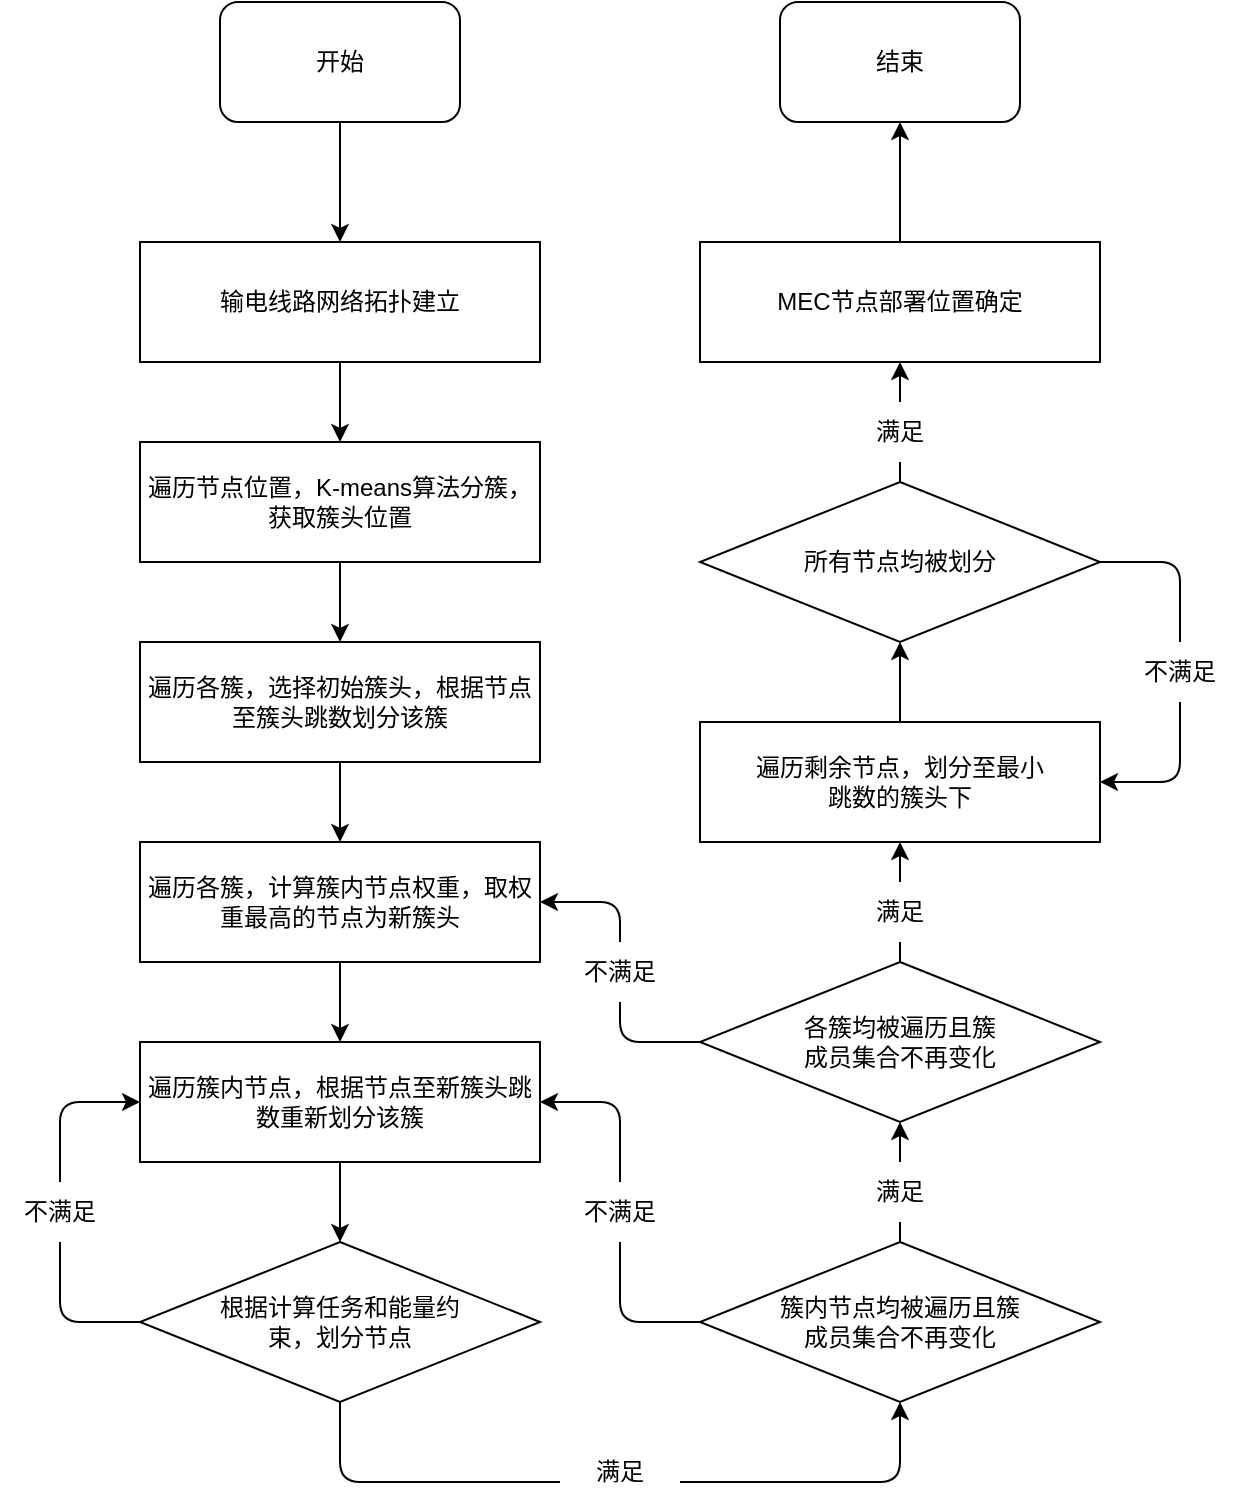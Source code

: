 <mxfile>
    <diagram id="BrFmhkN3sppqKfnfTWn7" name="第 1 页">
        <mxGraphModel dx="765" dy="455" grid="1" gridSize="10" guides="1" tooltips="1" connect="1" arrows="1" fold="1" page="1" pageScale="1" pageWidth="1169" pageHeight="827" background="#FFFFFF" math="0" shadow="0">
            <root>
                <mxCell id="0"/>
                <mxCell id="1" parent="0"/>
                <mxCell id="8" value="" style="edgeStyle=none;html=1;fontColor=#000000;strokeColor=#000000;" edge="1" parent="1" source="2" target="7">
                    <mxGeometry relative="1" as="geometry"/>
                </mxCell>
                <mxCell id="2" value="开始" style="rounded=1;whiteSpace=wrap;html=1;strokeColor=#000000;fontColor=#000000;fillColor=#FFFFFF;" vertex="1" parent="1">
                    <mxGeometry x="400" width="120" height="60" as="geometry"/>
                </mxCell>
                <mxCell id="12" style="edgeStyle=none;html=1;exitX=0.5;exitY=1;exitDx=0;exitDy=0;entryX=0.5;entryY=0;entryDx=0;entryDy=0;fontColor=#000000;strokeColor=#000000;" edge="1" parent="1" source="7" target="11">
                    <mxGeometry relative="1" as="geometry"/>
                </mxCell>
                <mxCell id="7" value="输电线路网络拓扑建立" style="rounded=0;whiteSpace=wrap;html=1;strokeColor=#000000;fontColor=#000000;fillColor=#FFFFFF;" vertex="1" parent="1">
                    <mxGeometry x="360" y="120" width="200" height="60" as="geometry"/>
                </mxCell>
                <mxCell id="14" style="edgeStyle=none;html=1;exitX=0.5;exitY=1;exitDx=0;exitDy=0;entryX=0.5;entryY=0;entryDx=0;entryDy=0;fontColor=#000000;strokeColor=#000000;" edge="1" parent="1" source="11" target="13">
                    <mxGeometry relative="1" as="geometry"/>
                </mxCell>
                <mxCell id="11" value="遍历节点位置，K-means算法分簇，获取簇头位置" style="rounded=0;whiteSpace=wrap;html=1;strokeColor=#000000;fontColor=#000000;fillColor=#FFFFFF;" vertex="1" parent="1">
                    <mxGeometry x="360" y="220" width="200" height="60" as="geometry"/>
                </mxCell>
                <mxCell id="16" style="edgeStyle=none;html=1;entryX=0.5;entryY=0;entryDx=0;entryDy=0;fontColor=#000000;strokeColor=#000000;" edge="1" parent="1" source="13" target="15">
                    <mxGeometry relative="1" as="geometry"/>
                </mxCell>
                <mxCell id="13" value="遍历各簇，选择初始簇头，根据节点至簇头跳数划分该簇&lt;span style=&quot;font-family: monospace; font-size: 0px;&quot;&gt;%3CmxGraphModel%3E%3Croot%3E%3CmxCell%20id%3D%220%22%2F%3E%3CmxCell%20id%3D%221%22%20parent%3D%220%22%2F%3E%3CmxCell%20id%3D%222%22%20value%3D%22%E9%81%8D%E5%8E%86%E8%8A%82%E7%82%B9%E4%BD%8D%E7%BD%AE%EF%BC%8CK-means%E7%AE%97%E6%B3%95%E5%88%86%E7%B0%87%EF%BC%8C%E8%8E%B7%E5%8F%96%E7%B0%87%E5%A4%B4%22%20style%3D%22rounded%3D0%3BwhiteSpace%3Dwrap%3Bhtml%3D1%3B%22%20vertex%3D%221%22%20parent%3D%221%22%3E%3CmxGeometry%20x%3D%22360%22%20y%3D%22280%22%20width%3D%22200%22%20height%3D%2260%22%20as%3D%22geometry%22%2F%3E%3C%2FmxCell%3E%3C%2Froot%3E%3C%2FmxGraphModel%3E&lt;/span&gt;&lt;span style=&quot;font-family: monospace; font-size: 0px;&quot;&gt;%3CmxGraphModel%3E%3Croot%3E%3CmxCell%20id%3D%220%22%2F%3E%3CmxCell%20id%3D%221%22%20parent%3D%220%22%2F%3E%3CmxCell%20id%3D%222%22%20value%3D%22%E9%81%8D%E5%8E%86%E8%8A%82%E7%82%B9%E4%BD%8D%E7%BD%AE%EF%BC%8CK-means%E7%AE%97%E6%B3%95%E5%88%86%E7%B0%87%EF%BC%8C%E8%8E%B7%E5%8F%96%E7%B0%87%E5%A4%B4%22%20style%3D%22rounded%3D0%3BwhiteSpace%3Dwrap%3Bhtml%3D1%3B%22%20vertex%3D%221%22%20parent%3D%221%22%3E%3CmxGeometry%20x%3D%22360%22%20y%3D%22280%22%20width%3D%22200%22%20height%3D%2260%22%20as%3D%22geometry%22%2F%3E%3C%2FmxCell%3E%3C%2Froot%3E%3C%2FmxGraphModel%3E&lt;/span&gt;" style="rounded=0;whiteSpace=wrap;html=1;strokeColor=#000000;fontColor=#000000;fillColor=#FFFFFF;" vertex="1" parent="1">
                    <mxGeometry x="360" y="320" width="200" height="60" as="geometry"/>
                </mxCell>
                <mxCell id="18" style="edgeStyle=none;html=1;exitX=0.5;exitY=1;exitDx=0;exitDy=0;entryX=0.5;entryY=0;entryDx=0;entryDy=0;fontColor=#000000;strokeColor=#000000;" edge="1" parent="1" source="15" target="17">
                    <mxGeometry relative="1" as="geometry"/>
                </mxCell>
                <mxCell id="15" value="遍历各簇，计算簇内节点权重，取权重最高的节点为新簇头" style="rounded=0;whiteSpace=wrap;html=1;strokeColor=#000000;fontColor=#000000;fillColor=#FFFFFF;" vertex="1" parent="1">
                    <mxGeometry x="360" y="420" width="200" height="60" as="geometry"/>
                </mxCell>
                <mxCell id="20" style="edgeStyle=none;html=1;entryX=0.5;entryY=0;entryDx=0;entryDy=0;fontColor=#000000;strokeColor=#000000;" edge="1" parent="1" source="17" target="21">
                    <mxGeometry relative="1" as="geometry">
                        <mxPoint x="460" y="720" as="targetPoint"/>
                    </mxGeometry>
                </mxCell>
                <mxCell id="17" value="遍历簇内节点，根据节点至新簇头跳数重新划分该簇" style="rounded=0;whiteSpace=wrap;html=1;strokeColor=#000000;fontColor=#000000;fillColor=#FFFFFF;" vertex="1" parent="1">
                    <mxGeometry x="360" y="520" width="200" height="60" as="geometry"/>
                </mxCell>
                <mxCell id="23" style="edgeStyle=none;html=1;exitX=0;exitY=0.5;exitDx=0;exitDy=0;entryX=0;entryY=0.5;entryDx=0;entryDy=0;fontColor=#000000;strokeColor=#000000;" edge="1" parent="1" source="21" target="17">
                    <mxGeometry relative="1" as="geometry">
                        <Array as="points">
                            <mxPoint x="320" y="660"/>
                            <mxPoint x="320" y="550"/>
                        </Array>
                    </mxGeometry>
                </mxCell>
                <mxCell id="28" style="edgeStyle=none;html=1;fontColor=#000000;strokeColor=#000000;entryX=0.5;entryY=1;entryDx=0;entryDy=0;exitX=0.5;exitY=1;exitDx=0;exitDy=0;" edge="1" parent="1" source="21" target="24">
                    <mxGeometry relative="1" as="geometry">
                        <mxPoint x="740" y="800.294" as="targetPoint"/>
                        <mxPoint x="430" y="740" as="sourcePoint"/>
                        <Array as="points">
                            <mxPoint x="460" y="740"/>
                            <mxPoint x="740" y="740"/>
                        </Array>
                    </mxGeometry>
                </mxCell>
                <mxCell id="21" value="&lt;span&gt;根据计算任务和能量约&lt;br&gt;束，划分节点&lt;/span&gt;" style="rhombus;whiteSpace=wrap;html=1;strokeColor=#000000;fontColor=#000000;fillColor=#FFFFFF;" vertex="1" parent="1">
                    <mxGeometry x="360" y="620" width="200" height="80" as="geometry"/>
                </mxCell>
                <mxCell id="26" style="edgeStyle=none;html=1;exitX=0.5;exitY=0;exitDx=0;exitDy=0;entryX=0.5;entryY=1;entryDx=0;entryDy=0;fontColor=#000000;strokeColor=#000000;startArrow=none;" edge="1" parent="1" source="45" target="25">
                    <mxGeometry relative="1" as="geometry"/>
                </mxCell>
                <mxCell id="29" style="edgeStyle=none;html=1;exitX=0;exitY=0.5;exitDx=0;exitDy=0;entryX=1;entryY=0.5;entryDx=0;entryDy=0;fontColor=#000000;strokeColor=#000000;" edge="1" parent="1" source="24" target="17">
                    <mxGeometry relative="1" as="geometry">
                        <Array as="points">
                            <mxPoint x="600" y="660"/>
                            <mxPoint x="600" y="550"/>
                        </Array>
                    </mxGeometry>
                </mxCell>
                <mxCell id="24" value="簇内节点均被遍历且簇&lt;br&gt;成员集合不再变化" style="rhombus;whiteSpace=wrap;html=1;strokeColor=#000000;fontColor=#000000;fillColor=#FFFFFF;" vertex="1" parent="1">
                    <mxGeometry x="640" y="620" width="200" height="80" as="geometry"/>
                </mxCell>
                <mxCell id="27" style="edgeStyle=none;html=1;exitX=0;exitY=0.5;exitDx=0;exitDy=0;entryX=1;entryY=0.5;entryDx=0;entryDy=0;fontColor=#000000;strokeColor=#000000;" edge="1" parent="1" source="25" target="15">
                    <mxGeometry relative="1" as="geometry">
                        <Array as="points">
                            <mxPoint x="600" y="520"/>
                            <mxPoint x="600" y="450"/>
                        </Array>
                    </mxGeometry>
                </mxCell>
                <mxCell id="50" style="edgeStyle=none;html=1;exitX=0.5;exitY=0;exitDx=0;exitDy=0;entryX=0.5;entryY=1;entryDx=0;entryDy=0;fontColor=#000000;strokeColor=#000000;" edge="1" parent="1" source="25" target="49">
                    <mxGeometry relative="1" as="geometry"/>
                </mxCell>
                <mxCell id="25" value="各簇均被遍历且簇&lt;br&gt;成员集合不再变化" style="rhombus;whiteSpace=wrap;html=1;strokeColor=#000000;fontColor=#000000;fillColor=#FFFFFF;" vertex="1" parent="1">
                    <mxGeometry x="640" y="480" width="200" height="80" as="geometry"/>
                </mxCell>
                <mxCell id="30" value="不满足" style="text;html=1;align=center;verticalAlign=middle;whiteSpace=wrap;rounded=0;strokeColor=none;fontColor=#000000;fillColor=#FFFFFF;" vertex="1" parent="1">
                    <mxGeometry x="290" y="590" width="60" height="30" as="geometry"/>
                </mxCell>
                <mxCell id="33" value="满足" style="text;html=1;align=center;verticalAlign=middle;whiteSpace=wrap;rounded=0;strokeColor=none;fontColor=#000000;fillColor=#FFFFFF;" vertex="1" parent="1">
                    <mxGeometry x="570" y="720" width="60" height="30" as="geometry"/>
                </mxCell>
                <mxCell id="37" value="不满足" style="text;html=1;align=center;verticalAlign=middle;whiteSpace=wrap;rounded=0;strokeColor=none;fontColor=#000000;fillColor=#FFFFFF;" vertex="1" parent="1">
                    <mxGeometry x="570" y="590" width="60" height="30" as="geometry"/>
                </mxCell>
                <mxCell id="38" value="不满足" style="text;html=1;align=center;verticalAlign=middle;whiteSpace=wrap;rounded=0;strokeColor=none;fontColor=#000000;fillColor=#FFFFFF;" vertex="1" parent="1">
                    <mxGeometry x="570" y="470" width="60" height="30" as="geometry"/>
                </mxCell>
                <mxCell id="45" value="满足" style="text;html=1;align=center;verticalAlign=middle;whiteSpace=wrap;rounded=0;strokeColor=none;fontColor=#000000;fillColor=#FFFFFF;" vertex="1" parent="1">
                    <mxGeometry x="710" y="580" width="60" height="30" as="geometry"/>
                </mxCell>
                <mxCell id="46" value="" style="edgeStyle=none;html=1;exitX=0.5;exitY=0;exitDx=0;exitDy=0;entryX=0.5;entryY=1;entryDx=0;entryDy=0;fontColor=#000000;strokeColor=#000000;endArrow=none;" edge="1" parent="1" source="24" target="45">
                    <mxGeometry relative="1" as="geometry">
                        <mxPoint x="740" y="610" as="sourcePoint"/>
                        <mxPoint x="740" y="560" as="targetPoint"/>
                    </mxGeometry>
                </mxCell>
                <mxCell id="53" style="edgeStyle=none;html=1;entryX=0.5;entryY=1;entryDx=0;entryDy=0;fontColor=#000000;strokeColor=#000000;" edge="1" parent="1" source="49" target="52">
                    <mxGeometry relative="1" as="geometry"/>
                </mxCell>
                <mxCell id="49" value="遍历剩余节点，划分至最小&lt;br&gt;跳数的簇头下" style="rounded=0;whiteSpace=wrap;html=1;strokeColor=#000000;fontColor=#000000;fillColor=#FFFFFF;" vertex="1" parent="1">
                    <mxGeometry x="640" y="360" width="200" height="60" as="geometry"/>
                </mxCell>
                <mxCell id="51" value="满足" style="text;html=1;align=center;verticalAlign=middle;whiteSpace=wrap;rounded=0;strokeColor=none;fontColor=#000000;fillColor=#FFFFFF;" vertex="1" parent="1">
                    <mxGeometry x="710" y="440" width="60" height="30" as="geometry"/>
                </mxCell>
                <mxCell id="55" style="edgeStyle=none;html=1;exitX=1;exitY=0.5;exitDx=0;exitDy=0;entryX=1;entryY=0.5;entryDx=0;entryDy=0;fontColor=#000000;strokeColor=#000000;" edge="1" parent="1" source="52" target="49">
                    <mxGeometry relative="1" as="geometry">
                        <Array as="points">
                            <mxPoint x="880" y="280"/>
                            <mxPoint x="880" y="390"/>
                        </Array>
                    </mxGeometry>
                </mxCell>
                <mxCell id="63" style="edgeStyle=none;html=1;exitX=0.5;exitY=0;exitDx=0;exitDy=0;entryX=0.5;entryY=1;entryDx=0;entryDy=0;fontColor=#000000;strokeColor=#000000;" edge="1" parent="1" source="52" target="59">
                    <mxGeometry relative="1" as="geometry"/>
                </mxCell>
                <mxCell id="52" value="所有节点均被划分" style="rhombus;whiteSpace=wrap;html=1;strokeColor=#000000;fontColor=#000000;fillColor=#FFFFFF;" vertex="1" parent="1">
                    <mxGeometry x="640" y="240" width="200" height="80" as="geometry"/>
                </mxCell>
                <mxCell id="56" value="不满足" style="text;html=1;align=center;verticalAlign=middle;whiteSpace=wrap;rounded=0;strokeColor=none;fontColor=#000000;fillColor=#FFFFFF;" vertex="1" parent="1">
                    <mxGeometry x="850" y="320" width="60" height="30" as="geometry"/>
                </mxCell>
                <mxCell id="61" style="edgeStyle=none;html=1;entryX=0.5;entryY=1;entryDx=0;entryDy=0;fontColor=#000000;strokeColor=#000000;" edge="1" parent="1" source="59" target="60">
                    <mxGeometry relative="1" as="geometry"/>
                </mxCell>
                <mxCell id="59" value="MEC节点部署位置确定" style="rounded=0;whiteSpace=wrap;html=1;strokeColor=#000000;fontColor=#000000;fillColor=#FFFFFF;" vertex="1" parent="1">
                    <mxGeometry x="640" y="120" width="200" height="60" as="geometry"/>
                </mxCell>
                <mxCell id="60" value="结束" style="rounded=1;whiteSpace=wrap;html=1;strokeColor=#000000;fontColor=#000000;fillColor=#FFFFFF;" vertex="1" parent="1">
                    <mxGeometry x="680" width="120" height="60" as="geometry"/>
                </mxCell>
                <mxCell id="64" value="满足" style="text;html=1;align=center;verticalAlign=middle;whiteSpace=wrap;rounded=0;strokeColor=none;fontColor=#000000;fillColor=#FFFFFF;" vertex="1" parent="1">
                    <mxGeometry x="710" y="200" width="60" height="30" as="geometry"/>
                </mxCell>
            </root>
        </mxGraphModel>
    </diagram>
</mxfile>